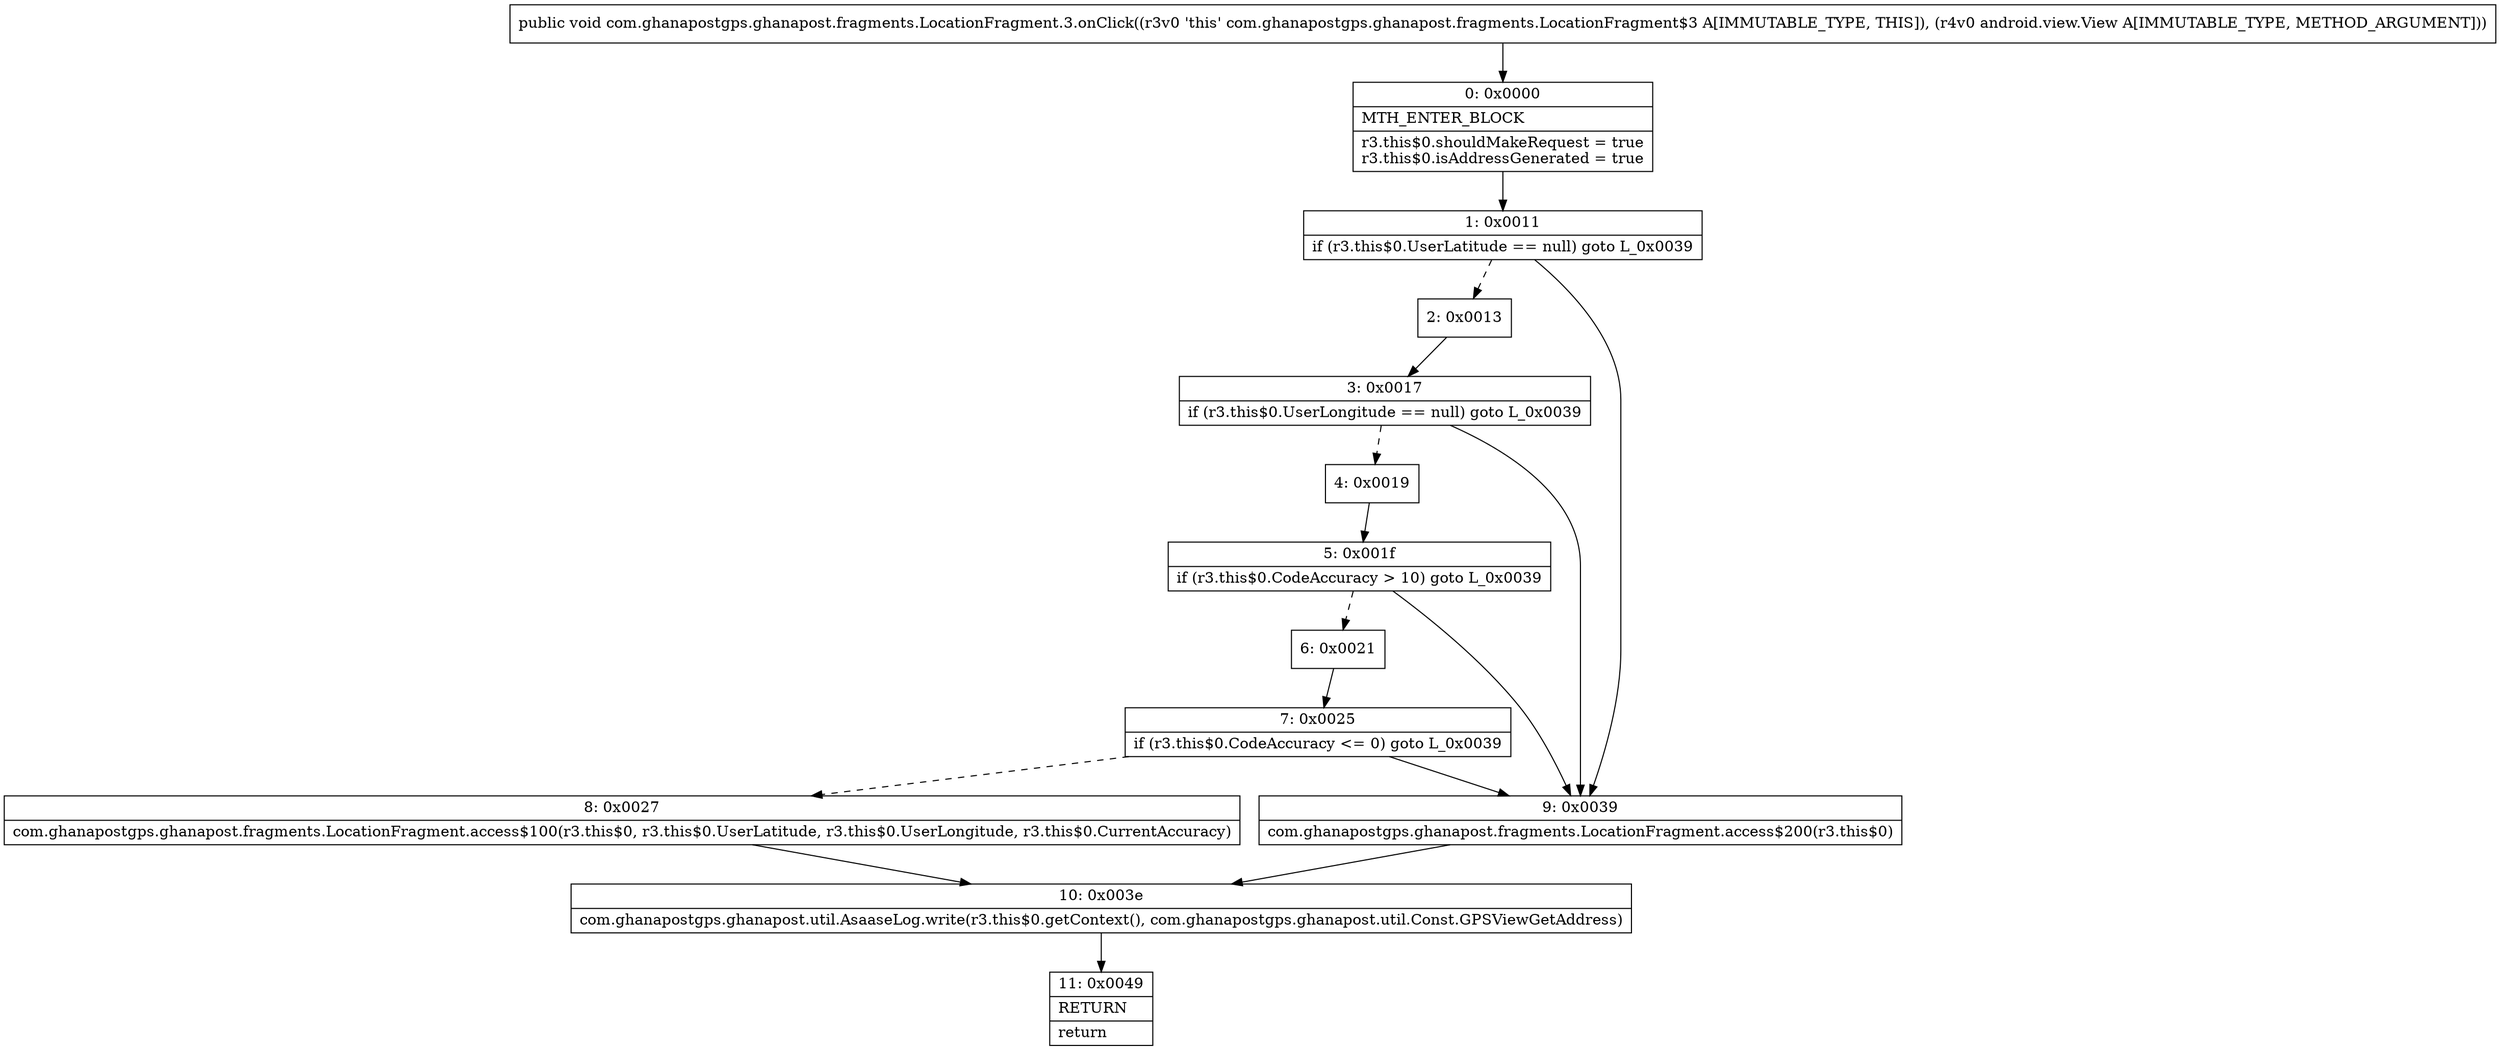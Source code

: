 digraph "CFG forcom.ghanapostgps.ghanapost.fragments.LocationFragment.3.onClick(Landroid\/view\/View;)V" {
Node_0 [shape=record,label="{0\:\ 0x0000|MTH_ENTER_BLOCK\l|r3.this$0.shouldMakeRequest = true\lr3.this$0.isAddressGenerated = true\l}"];
Node_1 [shape=record,label="{1\:\ 0x0011|if (r3.this$0.UserLatitude == null) goto L_0x0039\l}"];
Node_2 [shape=record,label="{2\:\ 0x0013}"];
Node_3 [shape=record,label="{3\:\ 0x0017|if (r3.this$0.UserLongitude == null) goto L_0x0039\l}"];
Node_4 [shape=record,label="{4\:\ 0x0019}"];
Node_5 [shape=record,label="{5\:\ 0x001f|if (r3.this$0.CodeAccuracy \> 10) goto L_0x0039\l}"];
Node_6 [shape=record,label="{6\:\ 0x0021}"];
Node_7 [shape=record,label="{7\:\ 0x0025|if (r3.this$0.CodeAccuracy \<= 0) goto L_0x0039\l}"];
Node_8 [shape=record,label="{8\:\ 0x0027|com.ghanapostgps.ghanapost.fragments.LocationFragment.access$100(r3.this$0, r3.this$0.UserLatitude, r3.this$0.UserLongitude, r3.this$0.CurrentAccuracy)\l}"];
Node_9 [shape=record,label="{9\:\ 0x0039|com.ghanapostgps.ghanapost.fragments.LocationFragment.access$200(r3.this$0)\l}"];
Node_10 [shape=record,label="{10\:\ 0x003e|com.ghanapostgps.ghanapost.util.AsaaseLog.write(r3.this$0.getContext(), com.ghanapostgps.ghanapost.util.Const.GPSViewGetAddress)\l}"];
Node_11 [shape=record,label="{11\:\ 0x0049|RETURN\l|return\l}"];
MethodNode[shape=record,label="{public void com.ghanapostgps.ghanapost.fragments.LocationFragment.3.onClick((r3v0 'this' com.ghanapostgps.ghanapost.fragments.LocationFragment$3 A[IMMUTABLE_TYPE, THIS]), (r4v0 android.view.View A[IMMUTABLE_TYPE, METHOD_ARGUMENT])) }"];
MethodNode -> Node_0;
Node_0 -> Node_1;
Node_1 -> Node_2[style=dashed];
Node_1 -> Node_9;
Node_2 -> Node_3;
Node_3 -> Node_4[style=dashed];
Node_3 -> Node_9;
Node_4 -> Node_5;
Node_5 -> Node_6[style=dashed];
Node_5 -> Node_9;
Node_6 -> Node_7;
Node_7 -> Node_8[style=dashed];
Node_7 -> Node_9;
Node_8 -> Node_10;
Node_9 -> Node_10;
Node_10 -> Node_11;
}

